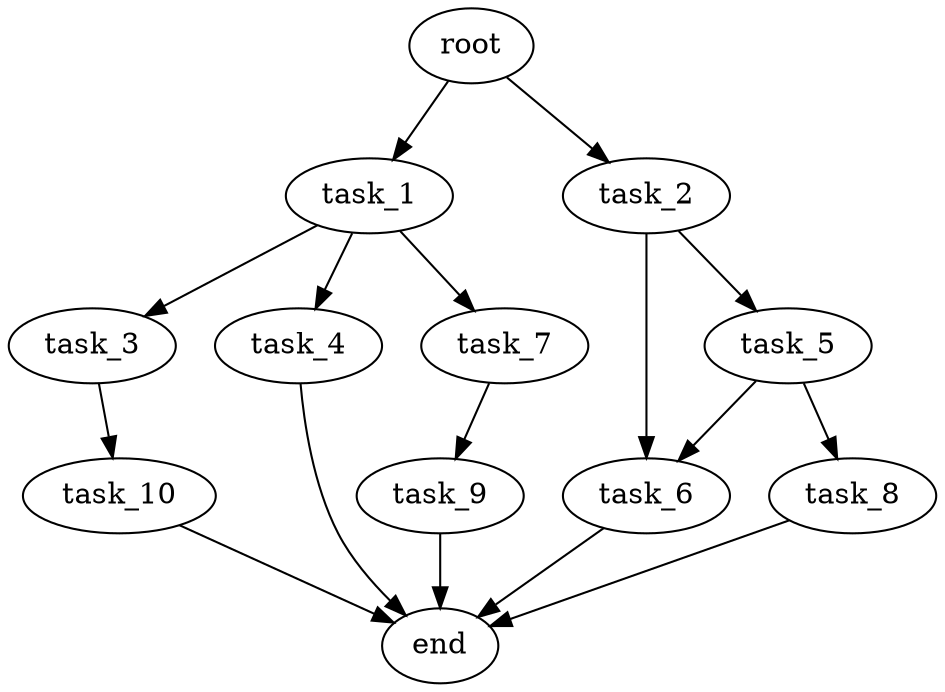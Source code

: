 digraph G {
  root [size="0.000000e+00"];
  task_1 [size="1.141152e+10"];
  task_2 [size="5.100011e+10"];
  task_3 [size="9.059321e+10"];
  task_4 [size="3.494403e+10"];
  task_5 [size="7.274064e+10"];
  task_6 [size="8.189667e+10"];
  task_7 [size="8.150555e+10"];
  task_8 [size="2.363452e+10"];
  task_9 [size="1.465296e+10"];
  task_10 [size="1.973521e+10"];
  end [size="0.000000e+00"];

  root -> task_1 [size="1.000000e-12"];
  root -> task_2 [size="1.000000e-12"];
  task_1 -> task_3 [size="9.059321e+08"];
  task_1 -> task_4 [size="3.494403e+08"];
  task_1 -> task_7 [size="8.150555e+08"];
  task_2 -> task_5 [size="7.274064e+08"];
  task_2 -> task_6 [size="4.094834e+08"];
  task_3 -> task_10 [size="1.973521e+08"];
  task_4 -> end [size="1.000000e-12"];
  task_5 -> task_6 [size="4.094834e+08"];
  task_5 -> task_8 [size="2.363452e+08"];
  task_6 -> end [size="1.000000e-12"];
  task_7 -> task_9 [size="1.465296e+08"];
  task_8 -> end [size="1.000000e-12"];
  task_9 -> end [size="1.000000e-12"];
  task_10 -> end [size="1.000000e-12"];
}

